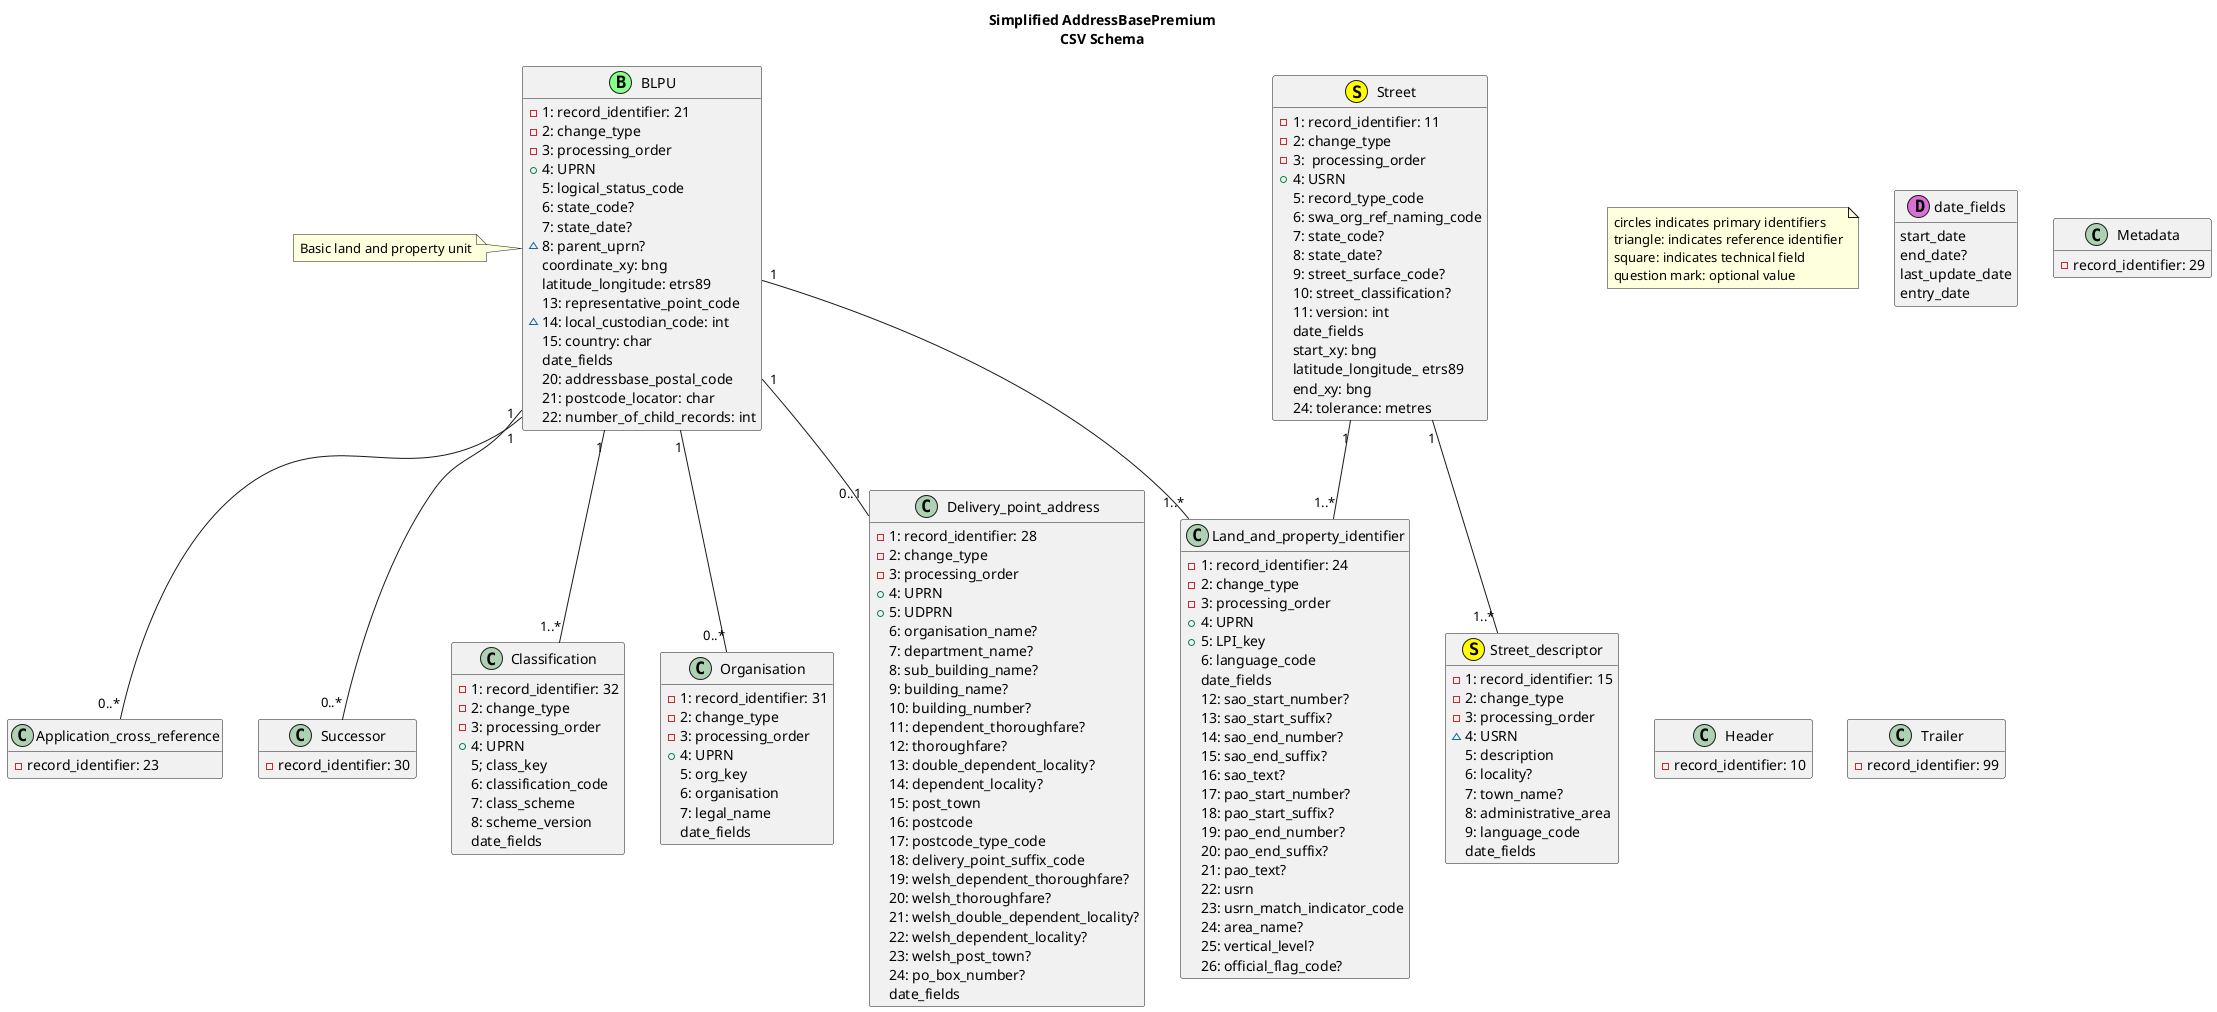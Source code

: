 @startuml

title <b>Simplified AddressBasePremium</b>\nCSV Schema

note "circles indicates primary identifiers\ntriangle: indicates reference identifier\nsquare: indicates technical field\nquestion mark: optional value" as N2

class date_fields << (D,orchid) >> {
 start_date
 end_date?
 last_update_date
 entry_date
}

class Application_cross_reference {
 -record_identifier: 23
}

class Successor {
 -record_identifier: 30
}

class Classification {
 - 1: record_identifier: 32
 - 2: change_type
 - 3: processing_order
 + 4: UPRN
 5; class_key
 6: classification_code
 7: class_scheme
 8: scheme_version
 date_fields
}

class Organisation {
 - 1: record_identifier: 31
 - 2: change_type
 - 3: processing_order
 + 4: UPRN
 5: org_key
 6: organisation
 7: legal_name
 date_fields
}

class Metadata {
 -record_identifier: 29
}

class Header {
 -record_identifier: 10
}

class Trailer {
 -record_identifier: 99
}

class Street << (S,yellow) >> {
 - 1: record_identifier: 11
 - 2: change_type
 - 3:  processing_order
 + 4: USRN
 5: record_type_code
 6: swa_org_ref_naming_code
 7: state_code?
 8: state_date?
 9: street_surface_code?
 10: street_classification?
 11: version: int
 date_fields
 start_xy: bng
 latitude_longitude_ etrs89
 end_xy: bng
 24: tolerance: metres
}

class Street_descriptor << (S,yellow) >> {
 - 1: record_identifier: 15
 - 2: change_type
 - 3: processing_order
 ~ 4: USRN
 5: description
 6: locality?
 7: town_name?
 8: administrative_area
 9: language_code
 date_fields
}

class BLPU << (B,#88FF88) >> {
 - 1: record_identifier: 21
 - 2: change_type
 - 3: processing_order
 + 4: UPRN
 5: logical_status_code
 6: state_code?
 7: state_date?
 ~ 8: parent_uprn?
 coordinate_xy: bng
 latitude_longitude: etrs89
 13: representative_point_code
 ~ 14: local_custodian_code: int
 15: country: char
 date_fields
 20: addressbase_postal_code
 21: postcode_locator: char
 22: number_of_child_records: int
}

note left: Basic land and property unit

class Land_and_property_identifier {
 - 1: record_identifier: 24
 - 2: change_type
 - 3: processing_order
 + 4: UPRN
 + 5: LPI_key
 6: language_code
 date_fields
 12: sao_start_number?
 13: sao_start_suffix?
 14: sao_end_number?
 15: sao_end_suffix?
 16: sao_text?
 17: pao_start_number?
 18: pao_start_suffix?
 19: pao_end_number?
 20: pao_end_suffix?
 21: pao_text?
 22: usrn
 23: usrn_match_indicator_code
 24: area_name?
 25: vertical_level?
 26: official_flag_code?
}

class Delivery_point_address {
 - 1: record_identifier: 28
 - 2: change_type
 - 3: processing_order
 + 4: UPRN
 + 5: UDPRN
 6: organisation_name?
 7: department_name?
 8: sub_building_name?
 9: building_name?
 10: building_number?
 11: dependent_thoroughfare?
 12: thoroughfare?
 13: double_dependent_locality?
 14: dependent_locality?
 15: post_town
 16: postcode
 17: postcode_type_code
 18: delivery_point_suffix_code
 19: welsh_dependent_thoroughfare?
 20: welsh_thoroughfare?
 21: welsh_double_dependent_locality?
 22: welsh_dependent_locality?
 23: welsh_post_town?
 24: po_box_number?
 date_fields
}

BLPU "1" -- "0..1" Delivery_point_address
BLPU "1" -- "1..*" Land_and_property_identifier
Street "1" -- "1..*" Land_and_property_identifier
Street "1" -- "1..*" Street_descriptor
BLPU "1" -- "1..*" Classification
BLPU "1" -- "0..*" Application_cross_reference
BLPU "1" -- "0..*" Successor
BLPU "1" -- "0..*" Organisation

hide class methods
@enduml
